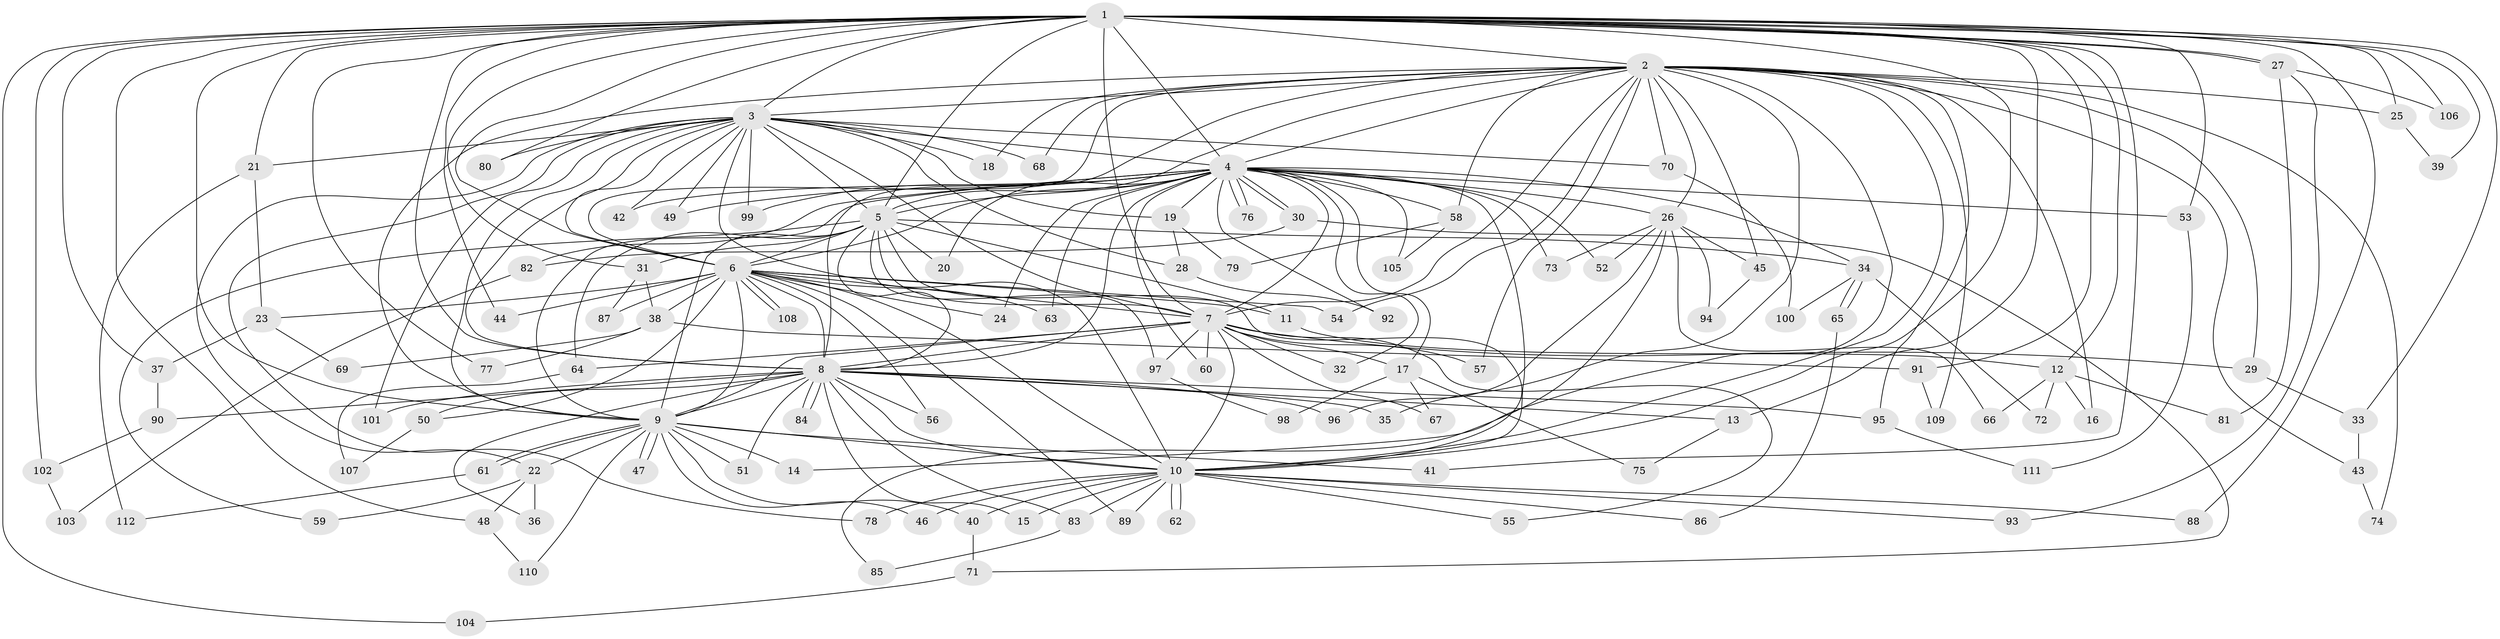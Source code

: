 // Generated by graph-tools (version 1.1) at 2025/25/03/09/25 03:25:52]
// undirected, 112 vertices, 249 edges
graph export_dot {
graph [start="1"]
  node [color=gray90,style=filled];
  1;
  2;
  3;
  4;
  5;
  6;
  7;
  8;
  9;
  10;
  11;
  12;
  13;
  14;
  15;
  16;
  17;
  18;
  19;
  20;
  21;
  22;
  23;
  24;
  25;
  26;
  27;
  28;
  29;
  30;
  31;
  32;
  33;
  34;
  35;
  36;
  37;
  38;
  39;
  40;
  41;
  42;
  43;
  44;
  45;
  46;
  47;
  48;
  49;
  50;
  51;
  52;
  53;
  54;
  55;
  56;
  57;
  58;
  59;
  60;
  61;
  62;
  63;
  64;
  65;
  66;
  67;
  68;
  69;
  70;
  71;
  72;
  73;
  74;
  75;
  76;
  77;
  78;
  79;
  80;
  81;
  82;
  83;
  84;
  85;
  86;
  87;
  88;
  89;
  90;
  91;
  92;
  93;
  94;
  95;
  96;
  97;
  98;
  99;
  100;
  101;
  102;
  103;
  104;
  105;
  106;
  107;
  108;
  109;
  110;
  111;
  112;
  1 -- 2;
  1 -- 3;
  1 -- 4;
  1 -- 5;
  1 -- 6;
  1 -- 7;
  1 -- 8;
  1 -- 9;
  1 -- 10;
  1 -- 12;
  1 -- 13;
  1 -- 21;
  1 -- 25;
  1 -- 27;
  1 -- 27;
  1 -- 31;
  1 -- 33;
  1 -- 37;
  1 -- 39;
  1 -- 41;
  1 -- 44;
  1 -- 48;
  1 -- 53;
  1 -- 77;
  1 -- 80;
  1 -- 88;
  1 -- 91;
  1 -- 102;
  1 -- 104;
  1 -- 106;
  2 -- 3;
  2 -- 4;
  2 -- 5;
  2 -- 6;
  2 -- 7;
  2 -- 8;
  2 -- 9;
  2 -- 10;
  2 -- 14;
  2 -- 16;
  2 -- 18;
  2 -- 25;
  2 -- 26;
  2 -- 29;
  2 -- 35;
  2 -- 43;
  2 -- 45;
  2 -- 54;
  2 -- 57;
  2 -- 58;
  2 -- 68;
  2 -- 70;
  2 -- 74;
  2 -- 95;
  2 -- 109;
  3 -- 4;
  3 -- 5;
  3 -- 6;
  3 -- 7;
  3 -- 8;
  3 -- 9;
  3 -- 10;
  3 -- 18;
  3 -- 19;
  3 -- 21;
  3 -- 22;
  3 -- 28;
  3 -- 42;
  3 -- 49;
  3 -- 68;
  3 -- 70;
  3 -- 78;
  3 -- 80;
  3 -- 99;
  3 -- 101;
  4 -- 5;
  4 -- 6;
  4 -- 7;
  4 -- 8;
  4 -- 9;
  4 -- 10;
  4 -- 17;
  4 -- 19;
  4 -- 20;
  4 -- 24;
  4 -- 26;
  4 -- 30;
  4 -- 30;
  4 -- 32;
  4 -- 34;
  4 -- 42;
  4 -- 49;
  4 -- 52;
  4 -- 53;
  4 -- 58;
  4 -- 60;
  4 -- 63;
  4 -- 73;
  4 -- 76;
  4 -- 76;
  4 -- 82;
  4 -- 92;
  4 -- 99;
  4 -- 105;
  5 -- 6;
  5 -- 7;
  5 -- 8;
  5 -- 9;
  5 -- 10;
  5 -- 11;
  5 -- 20;
  5 -- 31;
  5 -- 34;
  5 -- 59;
  5 -- 64;
  5 -- 97;
  6 -- 7;
  6 -- 8;
  6 -- 9;
  6 -- 10;
  6 -- 11;
  6 -- 23;
  6 -- 24;
  6 -- 38;
  6 -- 44;
  6 -- 50;
  6 -- 54;
  6 -- 56;
  6 -- 63;
  6 -- 87;
  6 -- 89;
  6 -- 108;
  6 -- 108;
  7 -- 8;
  7 -- 9;
  7 -- 10;
  7 -- 17;
  7 -- 29;
  7 -- 32;
  7 -- 55;
  7 -- 57;
  7 -- 60;
  7 -- 64;
  7 -- 67;
  7 -- 97;
  8 -- 9;
  8 -- 10;
  8 -- 13;
  8 -- 15;
  8 -- 35;
  8 -- 36;
  8 -- 50;
  8 -- 51;
  8 -- 56;
  8 -- 83;
  8 -- 84;
  8 -- 84;
  8 -- 90;
  8 -- 95;
  8 -- 96;
  8 -- 101;
  9 -- 10;
  9 -- 14;
  9 -- 22;
  9 -- 40;
  9 -- 41;
  9 -- 46;
  9 -- 47;
  9 -- 47;
  9 -- 51;
  9 -- 61;
  9 -- 61;
  9 -- 110;
  10 -- 15;
  10 -- 40;
  10 -- 46;
  10 -- 55;
  10 -- 62;
  10 -- 62;
  10 -- 78;
  10 -- 83;
  10 -- 86;
  10 -- 88;
  10 -- 89;
  10 -- 93;
  11 -- 12;
  12 -- 16;
  12 -- 66;
  12 -- 72;
  12 -- 81;
  13 -- 75;
  17 -- 67;
  17 -- 75;
  17 -- 98;
  19 -- 28;
  19 -- 79;
  21 -- 23;
  21 -- 112;
  22 -- 36;
  22 -- 48;
  22 -- 59;
  23 -- 37;
  23 -- 69;
  25 -- 39;
  26 -- 45;
  26 -- 52;
  26 -- 66;
  26 -- 73;
  26 -- 85;
  26 -- 94;
  26 -- 96;
  27 -- 81;
  27 -- 93;
  27 -- 106;
  28 -- 92;
  29 -- 33;
  30 -- 71;
  30 -- 82;
  31 -- 38;
  31 -- 87;
  33 -- 43;
  34 -- 65;
  34 -- 65;
  34 -- 72;
  34 -- 100;
  37 -- 90;
  38 -- 69;
  38 -- 77;
  38 -- 91;
  40 -- 71;
  43 -- 74;
  45 -- 94;
  48 -- 110;
  50 -- 107;
  53 -- 111;
  58 -- 79;
  58 -- 105;
  61 -- 112;
  64 -- 107;
  65 -- 86;
  70 -- 100;
  71 -- 104;
  82 -- 103;
  83 -- 85;
  90 -- 102;
  91 -- 109;
  95 -- 111;
  97 -- 98;
  102 -- 103;
}

